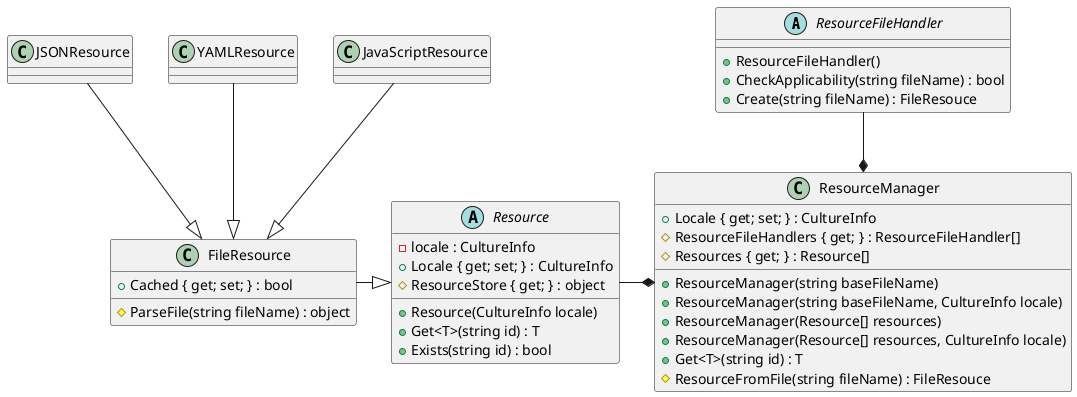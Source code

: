 @startuml ResourceManager.js
abstract class ResourceFileHandler
{
    + ResourceFileHandler()
    + CheckApplicability(string fileName) : bool
    + Create(string fileName) : FileResouce
}

abstract class Resource
{
    - locale : CultureInfo
    + Resource(CultureInfo locale)
    + Locale { get; set; } : CultureInfo
    # ResourceStore { get; } : object
    + Get<T>(string id) : T
    + Exists(string id) : bool
}

class ResourceManager
{
    + ResourceManager(string baseFileName)
    + ResourceManager(string baseFileName, CultureInfo locale)
    + ResourceManager(Resource[] resources)
    + ResourceManager(Resource[] resources, CultureInfo locale)
    + Locale { get; set; } : CultureInfo
    # ResourceFileHandlers { get; } : ResourceFileHandler[]
    # Resources { get; } : Resource[]
    + Get<T>(string id) : T
    # ResourceFromFile(string fileName) : FileResouce
}

class FileResource
{
    + Cached { get; set; } : bool
    # ParseFile(string fileName) : object
}

class JSONResource
{
}

class YAMLResource
{
}

class JavaScriptResource
{
}

JSONResource --|> FileResource
YAMLResource --|> FileResource
JavaScriptResource --|> FileResource
FileResource -|> Resource
Resource -* ResourceManager
ResourceFileHandler --* ResourceManager
@enduml